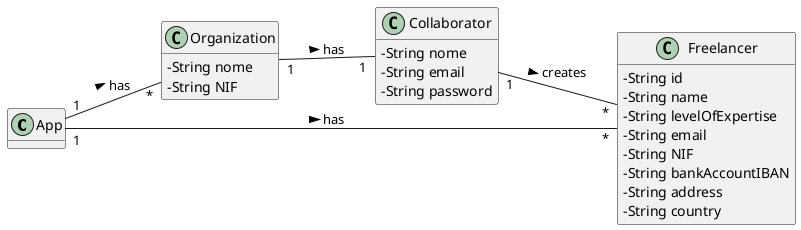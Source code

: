 @startuml MD

skinparam classAttributeIconSize 0
hide methods
left to right direction

class App {

}

class Organization {
        - String nome
        - String NIF
}

class Collaborator {
        - String nome
        - String email
        - String password
}

class Freelancer {
        - String id
        - String name
        - String levelOfExpertise
        - String email
        - String NIF
        - String bankAccountIBAN
        - String address
        - String country
}

Collaborator                 "1" -- "*"      Freelancer                : creates >
Organization                 "1" -- "1"      Collaborator              : has >
App                          "1" -- "*"      Organization              : has >
App                          "1" -- "*"      Freelancer                : has >

@enduml